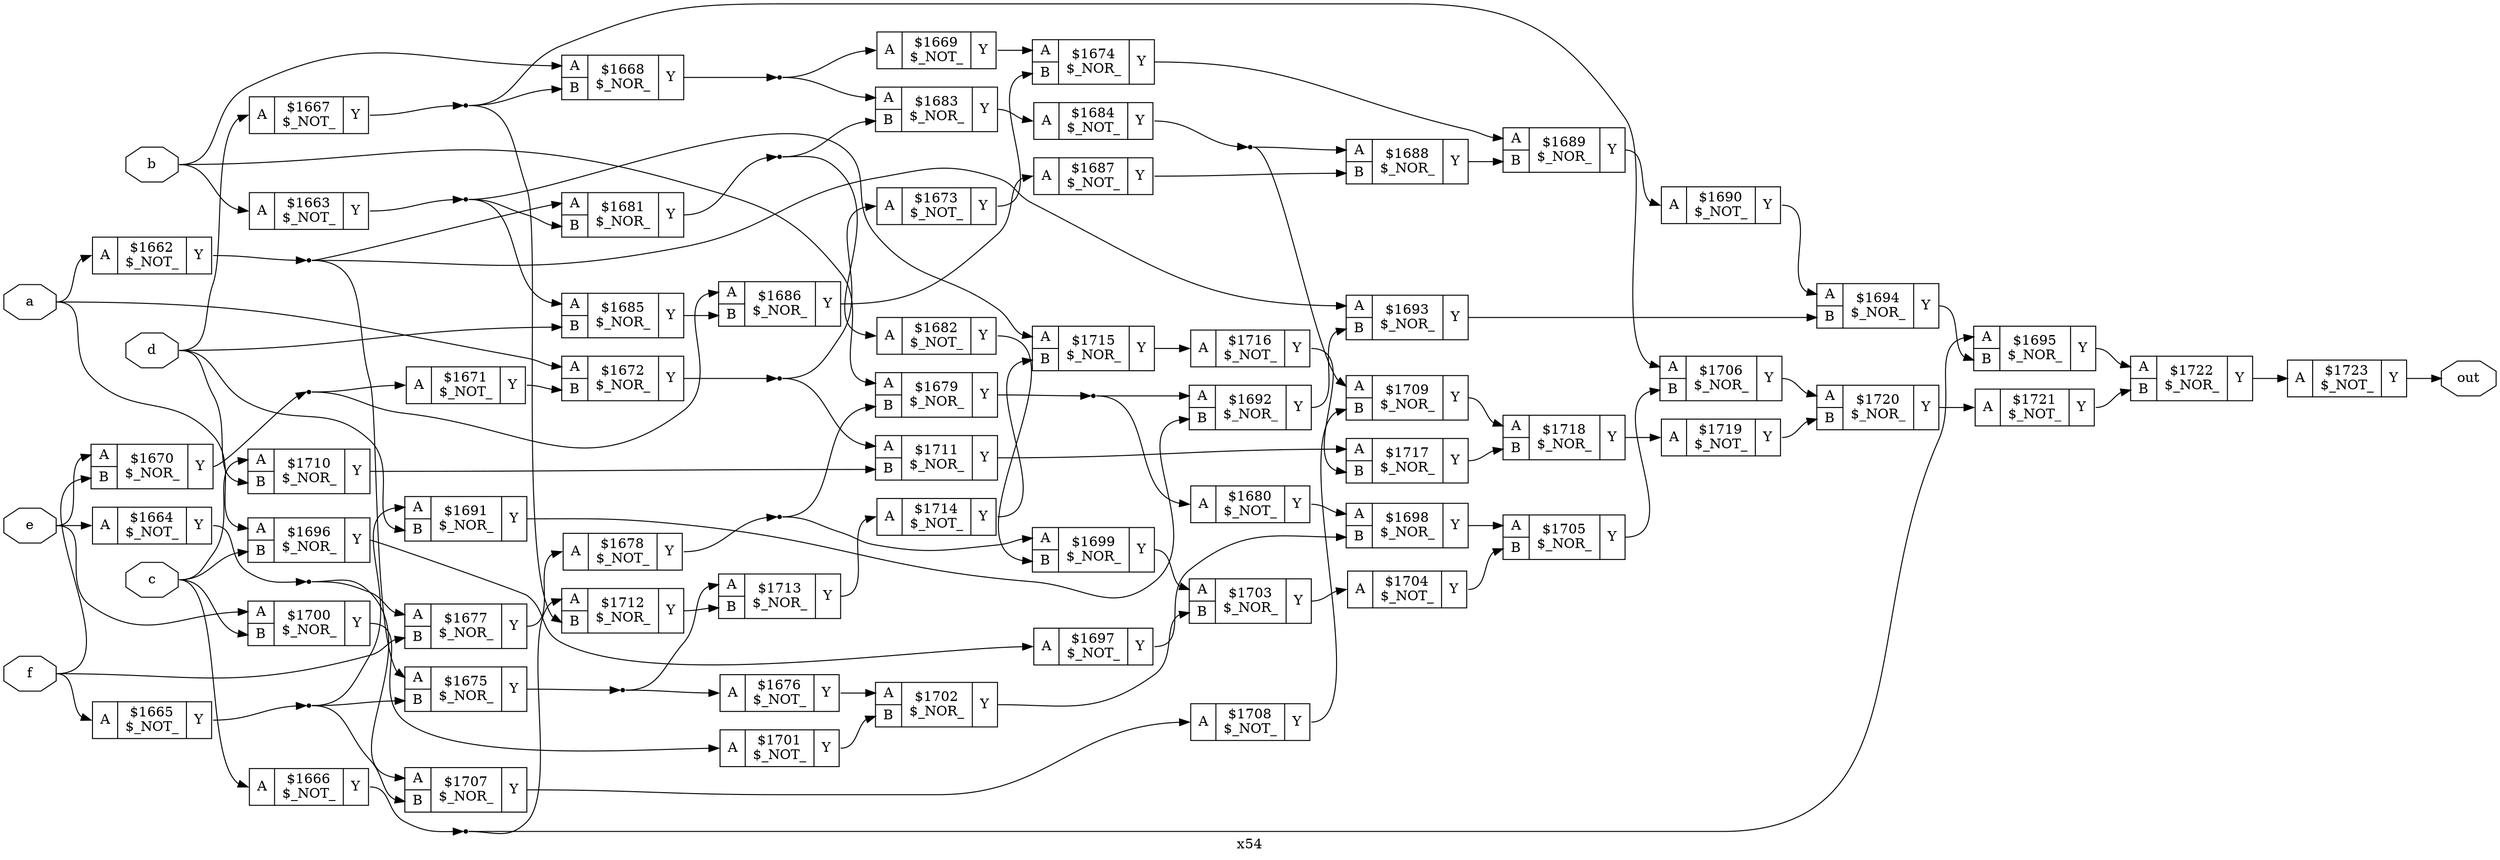 digraph "x54" {
label="x54";
rankdir="LR";
remincross=true;
n62 [ shape=octagon, label="a", color="black", fontcolor="black" ];
n63 [ shape=octagon, label="b", color="black", fontcolor="black" ];
n64 [ shape=octagon, label="c", color="black", fontcolor="black" ];
n65 [ shape=octagon, label="d", color="black", fontcolor="black" ];
n66 [ shape=octagon, label="e", color="black", fontcolor="black" ];
n67 [ shape=octagon, label="f", color="black", fontcolor="black" ];
n68 [ shape=octagon, label="out", color="black", fontcolor="black" ];
c71 [ shape=record, label="{{<p69> A}|$1662\n$_NOT_|{<p70> Y}}" ];
c72 [ shape=record, label="{{<p69> A}|$1663\n$_NOT_|{<p70> Y}}" ];
c73 [ shape=record, label="{{<p69> A}|$1664\n$_NOT_|{<p70> Y}}" ];
c74 [ shape=record, label="{{<p69> A}|$1665\n$_NOT_|{<p70> Y}}" ];
c75 [ shape=record, label="{{<p69> A}|$1666\n$_NOT_|{<p70> Y}}" ];
c76 [ shape=record, label="{{<p69> A}|$1667\n$_NOT_|{<p70> Y}}" ];
c78 [ shape=record, label="{{<p69> A|<p77> B}|$1668\n$_NOR_|{<p70> Y}}" ];
c79 [ shape=record, label="{{<p69> A}|$1669\n$_NOT_|{<p70> Y}}" ];
c80 [ shape=record, label="{{<p69> A|<p77> B}|$1670\n$_NOR_|{<p70> Y}}" ];
c81 [ shape=record, label="{{<p69> A}|$1671\n$_NOT_|{<p70> Y}}" ];
c82 [ shape=record, label="{{<p69> A|<p77> B}|$1672\n$_NOR_|{<p70> Y}}" ];
c83 [ shape=record, label="{{<p69> A}|$1673\n$_NOT_|{<p70> Y}}" ];
c84 [ shape=record, label="{{<p69> A|<p77> B}|$1674\n$_NOR_|{<p70> Y}}" ];
c85 [ shape=record, label="{{<p69> A|<p77> B}|$1675\n$_NOR_|{<p70> Y}}" ];
c86 [ shape=record, label="{{<p69> A}|$1676\n$_NOT_|{<p70> Y}}" ];
c87 [ shape=record, label="{{<p69> A|<p77> B}|$1677\n$_NOR_|{<p70> Y}}" ];
c88 [ shape=record, label="{{<p69> A}|$1678\n$_NOT_|{<p70> Y}}" ];
c89 [ shape=record, label="{{<p69> A|<p77> B}|$1679\n$_NOR_|{<p70> Y}}" ];
c90 [ shape=record, label="{{<p69> A}|$1680\n$_NOT_|{<p70> Y}}" ];
c91 [ shape=record, label="{{<p69> A|<p77> B}|$1681\n$_NOR_|{<p70> Y}}" ];
c92 [ shape=record, label="{{<p69> A}|$1682\n$_NOT_|{<p70> Y}}" ];
c93 [ shape=record, label="{{<p69> A|<p77> B}|$1683\n$_NOR_|{<p70> Y}}" ];
c94 [ shape=record, label="{{<p69> A}|$1684\n$_NOT_|{<p70> Y}}" ];
c95 [ shape=record, label="{{<p69> A|<p77> B}|$1685\n$_NOR_|{<p70> Y}}" ];
c96 [ shape=record, label="{{<p69> A|<p77> B}|$1686\n$_NOR_|{<p70> Y}}" ];
c97 [ shape=record, label="{{<p69> A}|$1687\n$_NOT_|{<p70> Y}}" ];
c98 [ shape=record, label="{{<p69> A|<p77> B}|$1688\n$_NOR_|{<p70> Y}}" ];
c99 [ shape=record, label="{{<p69> A|<p77> B}|$1689\n$_NOR_|{<p70> Y}}" ];
c100 [ shape=record, label="{{<p69> A}|$1690\n$_NOT_|{<p70> Y}}" ];
c101 [ shape=record, label="{{<p69> A|<p77> B}|$1691\n$_NOR_|{<p70> Y}}" ];
c102 [ shape=record, label="{{<p69> A|<p77> B}|$1692\n$_NOR_|{<p70> Y}}" ];
c103 [ shape=record, label="{{<p69> A|<p77> B}|$1693\n$_NOR_|{<p70> Y}}" ];
c104 [ shape=record, label="{{<p69> A|<p77> B}|$1694\n$_NOR_|{<p70> Y}}" ];
c105 [ shape=record, label="{{<p69> A|<p77> B}|$1695\n$_NOR_|{<p70> Y}}" ];
c106 [ shape=record, label="{{<p69> A|<p77> B}|$1696\n$_NOR_|{<p70> Y}}" ];
c107 [ shape=record, label="{{<p69> A}|$1697\n$_NOT_|{<p70> Y}}" ];
c108 [ shape=record, label="{{<p69> A|<p77> B}|$1698\n$_NOR_|{<p70> Y}}" ];
c109 [ shape=record, label="{{<p69> A|<p77> B}|$1699\n$_NOR_|{<p70> Y}}" ];
c110 [ shape=record, label="{{<p69> A|<p77> B}|$1700\n$_NOR_|{<p70> Y}}" ];
c111 [ shape=record, label="{{<p69> A}|$1701\n$_NOT_|{<p70> Y}}" ];
c112 [ shape=record, label="{{<p69> A|<p77> B}|$1702\n$_NOR_|{<p70> Y}}" ];
c113 [ shape=record, label="{{<p69> A|<p77> B}|$1703\n$_NOR_|{<p70> Y}}" ];
c114 [ shape=record, label="{{<p69> A}|$1704\n$_NOT_|{<p70> Y}}" ];
c115 [ shape=record, label="{{<p69> A|<p77> B}|$1705\n$_NOR_|{<p70> Y}}" ];
c116 [ shape=record, label="{{<p69> A|<p77> B}|$1706\n$_NOR_|{<p70> Y}}" ];
c117 [ shape=record, label="{{<p69> A|<p77> B}|$1707\n$_NOR_|{<p70> Y}}" ];
c118 [ shape=record, label="{{<p69> A}|$1708\n$_NOT_|{<p70> Y}}" ];
c119 [ shape=record, label="{{<p69> A|<p77> B}|$1709\n$_NOR_|{<p70> Y}}" ];
c120 [ shape=record, label="{{<p69> A|<p77> B}|$1710\n$_NOR_|{<p70> Y}}" ];
c121 [ shape=record, label="{{<p69> A|<p77> B}|$1711\n$_NOR_|{<p70> Y}}" ];
c122 [ shape=record, label="{{<p69> A|<p77> B}|$1712\n$_NOR_|{<p70> Y}}" ];
c123 [ shape=record, label="{{<p69> A|<p77> B}|$1713\n$_NOR_|{<p70> Y}}" ];
c124 [ shape=record, label="{{<p69> A}|$1714\n$_NOT_|{<p70> Y}}" ];
c125 [ shape=record, label="{{<p69> A|<p77> B}|$1715\n$_NOR_|{<p70> Y}}" ];
c126 [ shape=record, label="{{<p69> A}|$1716\n$_NOT_|{<p70> Y}}" ];
c127 [ shape=record, label="{{<p69> A|<p77> B}|$1717\n$_NOR_|{<p70> Y}}" ];
c128 [ shape=record, label="{{<p69> A|<p77> B}|$1718\n$_NOR_|{<p70> Y}}" ];
c129 [ shape=record, label="{{<p69> A}|$1719\n$_NOT_|{<p70> Y}}" ];
c130 [ shape=record, label="{{<p69> A|<p77> B}|$1720\n$_NOR_|{<p70> Y}}" ];
c131 [ shape=record, label="{{<p69> A}|$1721\n$_NOT_|{<p70> Y}}" ];
c132 [ shape=record, label="{{<p69> A|<p77> B}|$1722\n$_NOR_|{<p70> Y}}" ];
c133 [ shape=record, label="{{<p69> A}|$1723\n$_NOT_|{<p70> Y}}" ];
n1 [ shape=point ];
c73:p70:e -> n1:w [color="black", label=""];
n1:e -> c117:p69:w [color="black", label=""];
n1:e -> c87:p69:w [color="black", label=""];
c83:p70:e -> c84:p77:w [color="black", label=""];
c84:p70:e -> c99:p69:w [color="black", label=""];
n12 [ shape=point ];
c85:p70:e -> n12:w [color="black", label=""];
n12:e -> c123:p69:w [color="black", label=""];
n12:e -> c86:p69:w [color="black", label=""];
c86:p70:e -> c112:p69:w [color="black", label=""];
c87:p70:e -> c88:p69:w [color="black", label=""];
n15 [ shape=point ];
c88:p70:e -> n15:w [color="black", label=""];
n15:e -> c109:p69:w [color="black", label=""];
n15:e -> c89:p77:w [color="black", label=""];
n16 [ shape=point ];
c89:p70:e -> n16:w [color="black", label=""];
n16:e -> c102:p69:w [color="black", label=""];
n16:e -> c90:p69:w [color="black", label=""];
c90:p70:e -> c108:p69:w [color="black", label=""];
n18 [ shape=point ];
c91:p70:e -> n18:w [color="black", label=""];
n18:e -> c92:p69:w [color="black", label=""];
n18:e -> c93:p77:w [color="black", label=""];
c92:p70:e -> c109:p77:w [color="black", label=""];
n2 [ shape=point ];
c74:p70:e -> n2:w [color="black", label=""];
n2:e -> c101:p69:w [color="black", label=""];
n2:e -> c117:p77:w [color="black", label=""];
n2:e -> c85:p77:w [color="black", label=""];
c93:p70:e -> c94:p69:w [color="black", label=""];
n21 [ shape=point ];
c94:p70:e -> n21:w [color="black", label=""];
n21:e -> c119:p69:w [color="black", label=""];
n21:e -> c98:p69:w [color="black", label=""];
c95:p70:e -> c96:p77:w [color="black", label=""];
c96:p70:e -> c97:p69:w [color="black", label=""];
c97:p70:e -> c98:p77:w [color="black", label=""];
c98:p70:e -> c99:p77:w [color="black", label=""];
c99:p70:e -> c100:p69:w [color="black", label=""];
c100:p70:e -> c104:p69:w [color="black", label=""];
c101:p70:e -> c102:p77:w [color="black", label=""];
c102:p70:e -> c103:p77:w [color="black", label=""];
n3 [ shape=point ];
c75:p70:e -> n3:w [color="black", label=""];
n3:e -> c105:p69:w [color="black", label=""];
n3:e -> c122:p69:w [color="black", label=""];
c103:p70:e -> c104:p77:w [color="black", label=""];
c104:p70:e -> c105:p77:w [color="black", label=""];
c105:p70:e -> c132:p69:w [color="black", label=""];
c106:p70:e -> c107:p69:w [color="black", label=""];
c107:p70:e -> c108:p77:w [color="black", label=""];
c108:p70:e -> c115:p69:w [color="black", label=""];
c109:p70:e -> c113:p69:w [color="black", label=""];
c110:p70:e -> c111:p69:w [color="black", label=""];
c111:p70:e -> c112:p77:w [color="black", label=""];
c112:p70:e -> c113:p77:w [color="black", label=""];
n4 [ shape=point ];
c76:p70:e -> n4:w [color="black", label=""];
n4:e -> c116:p69:w [color="black", label=""];
n4:e -> c122:p77:w [color="black", label=""];
n4:e -> c78:p77:w [color="black", label=""];
c113:p70:e -> c114:p69:w [color="black", label=""];
c114:p70:e -> c115:p77:w [color="black", label=""];
c115:p70:e -> c116:p77:w [color="black", label=""];
c116:p70:e -> c130:p69:w [color="black", label=""];
c117:p70:e -> c118:p69:w [color="black", label=""];
c118:p70:e -> c119:p77:w [color="black", label=""];
c119:p70:e -> c128:p69:w [color="black", label=""];
c120:p70:e -> c121:p77:w [color="black", label=""];
c121:p70:e -> c127:p69:w [color="black", label=""];
c122:p70:e -> c123:p77:w [color="black", label=""];
n5 [ shape=point ];
c78:p70:e -> n5:w [color="black", label=""];
n5:e -> c79:p69:w [color="black", label=""];
n5:e -> c93:p69:w [color="black", label=""];
c123:p70:e -> c124:p69:w [color="black", label=""];
c124:p70:e -> c125:p77:w [color="black", label=""];
c125:p70:e -> c126:p69:w [color="black", label=""];
c126:p70:e -> c127:p77:w [color="black", label=""];
c127:p70:e -> c128:p77:w [color="black", label=""];
c128:p70:e -> c129:p69:w [color="black", label=""];
c129:p70:e -> c130:p77:w [color="black", label=""];
c130:p70:e -> c131:p69:w [color="black", label=""];
c131:p70:e -> c132:p77:w [color="black", label=""];
c132:p70:e -> c133:p69:w [color="black", label=""];
c79:p70:e -> c84:p69:w [color="black", label=""];
n60 [ shape=point ];
c71:p70:e -> n60:w [color="black", label=""];
n60:e -> c103:p69:w [color="black", label=""];
n60:e -> c85:p69:w [color="black", label=""];
n60:e -> c91:p69:w [color="black", label=""];
n61 [ shape=point ];
c72:p70:e -> n61:w [color="black", label=""];
n61:e -> c125:p69:w [color="black", label=""];
n61:e -> c91:p77:w [color="black", label=""];
n61:e -> c95:p69:w [color="black", label=""];
n62:e -> c106:p69:w [color="black", label=""];
n62:e -> c71:p69:w [color="black", label=""];
n62:e -> c82:p69:w [color="black", label=""];
n63:e -> c72:p69:w [color="black", label=""];
n63:e -> c78:p69:w [color="black", label=""];
n63:e -> c89:p69:w [color="black", label=""];
n64:e -> c106:p77:w [color="black", label=""];
n64:e -> c110:p77:w [color="black", label=""];
n64:e -> c120:p69:w [color="black", label=""];
n64:e -> c75:p69:w [color="black", label=""];
n65:e -> c101:p77:w [color="black", label=""];
n65:e -> c120:p77:w [color="black", label=""];
n65:e -> c76:p69:w [color="black", label=""];
n65:e -> c95:p77:w [color="black", label=""];
n66:e -> c110:p69:w [color="black", label=""];
n66:e -> c73:p69:w [color="black", label=""];
n66:e -> c80:p69:w [color="black", label=""];
n67:e -> c74:p69:w [color="black", label=""];
n67:e -> c80:p77:w [color="black", label=""];
n67:e -> c87:p77:w [color="black", label=""];
c133:p70:e -> n68:w [color="black", label=""];
n7 [ shape=point ];
c80:p70:e -> n7:w [color="black", label=""];
n7:e -> c81:p69:w [color="black", label=""];
n7:e -> c96:p69:w [color="black", label=""];
c81:p70:e -> c82:p77:w [color="black", label=""];
n9 [ shape=point ];
c82:p70:e -> n9:w [color="black", label=""];
n9:e -> c121:p69:w [color="black", label=""];
n9:e -> c83:p69:w [color="black", label=""];
}
